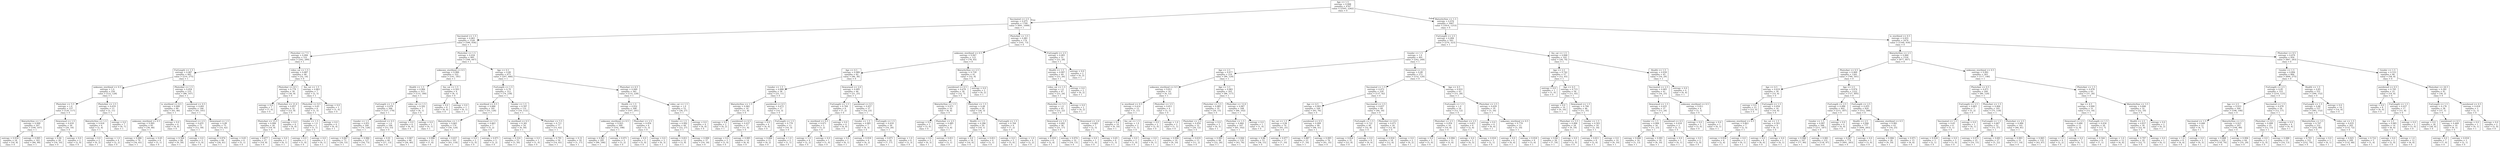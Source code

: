 digraph Tree {
node [shape=box] ;
0 [label="Age <= 1.5\nentropy = 0.998\nsamples = 4767\nvalue = [2505, 2262]\nclass = 0"] ;
1 [label="Vaccinated <= 2.5\nentropy = 0.975\nsamples = 1700\nvalue = [691, 1009]\nclass = 1"] ;
0 -> 1 [labeldistance=2.5, labelangle=45, headlabel="True"] ;
2 [label="Vaccinated <= 1.5\nentropy = 0.963\nsamples = 1526\nvalue = [590, 936]\nclass = 1"] ;
1 -> 2 ;
3 [label="PhotoAmt <= 7.5\nentropy = 0.994\nsamples = 531\nvalue = [242, 289]\nclass = 1"] ;
2 -> 3 ;
4 [label="FurLength <= 1.5\nentropy = 0.987\nsamples = 485\nvalue = [210, 275]\nclass = 1"] ;
3 -> 4 ;
5 [label="unknown_sterilized <= 0.5\nentropy = 1.0\nsamples = 250\nvalue = [122, 128]\nclass = 1"] ;
4 -> 5 ;
6 [label="PhotoAmt <= 5.5\nentropy = 1.0\nsamples = 237\nvalue = [120, 117]\nclass = 0"] ;
5 -> 6 ;
7 [label="MaturitySize <= 1.5\nentropy = 0.999\nsamples = 207\nvalue = [100, 107]\nclass = 1"] ;
6 -> 7 ;
8 [label="entropy = 0.918\nsamples = 24\nvalue = [16, 8]\nclass = 0"] ;
7 -> 8 ;
9 [label="entropy = 0.995\nsamples = 183\nvalue = [84, 99]\nclass = 1"] ;
7 -> 9 ;
10 [label="Dewormed <= 1.5\nentropy = 0.918\nsamples = 30\nvalue = [20, 10]\nclass = 0"] ;
6 -> 10 ;
11 [label="entropy = 0.94\nsamples = 28\nvalue = [18, 10]\nclass = 0"] ;
10 -> 11 ;
12 [label="entropy = 0.0\nsamples = 2\nvalue = [2, 0]\nclass = 0"] ;
10 -> 12 ;
13 [label="PhotoAmt <= 2.5\nentropy = 0.619\nsamples = 13\nvalue = [2, 11]\nclass = 1"] ;
5 -> 13 ;
14 [label="MaturitySize <= 1.5\nentropy = 0.918\nsamples = 6\nvalue = [2, 4]\nclass = 1"] ;
13 -> 14 ;
15 [label="entropy = 0.0\nsamples = 2\nvalue = [0, 2]\nclass = 1"] ;
14 -> 15 ;
16 [label="entropy = 1.0\nsamples = 4\nvalue = [2, 2]\nclass = 0"] ;
14 -> 16 ;
17 [label="entropy = 0.0\nsamples = 7\nvalue = [0, 7]\nclass = 1"] ;
13 -> 17 ;
18 [label="PhotoAmt <= 1.5\nentropy = 0.954\nsamples = 235\nvalue = [88, 147]\nclass = 1"] ;
4 -> 18 ;
19 [label="is_sterilized <= 0.5\nentropy = 0.999\nsamples = 89\nvalue = [43, 46]\nclass = 1"] ;
18 -> 19 ;
20 [label="unknown_sterilized <= 0.5\nentropy = 0.995\nsamples = 85\nvalue = [39, 46]\nclass = 1"] ;
19 -> 20 ;
21 [label="entropy = 0.986\nsamples = 79\nvalue = [34, 45]\nclass = 1"] ;
20 -> 21 ;
22 [label="entropy = 0.65\nsamples = 6\nvalue = [5, 1]\nclass = 0"] ;
20 -> 22 ;
23 [label="entropy = 0.0\nsamples = 4\nvalue = [4, 0]\nclass = 0"] ;
19 -> 23 ;
24 [label="purebreed <= 0.5\nentropy = 0.891\nsamples = 146\nvalue = [45, 101]\nclass = 1"] ;
18 -> 24 ;
25 [label="Dewormed <= 2.5\nentropy = 0.655\nsamples = 71\nvalue = [12, 59]\nclass = 1"] ;
24 -> 25 ;
26 [label="entropy = 0.564\nsamples = 68\nvalue = [9, 59]\nclass = 1"] ;
25 -> 26 ;
27 [label="entropy = 0.0\nsamples = 3\nvalue = [3, 0]\nclass = 0"] ;
25 -> 27 ;
28 [label="Dewormed <= 1.5\nentropy = 0.99\nsamples = 75\nvalue = [33, 42]\nclass = 1"] ;
24 -> 28 ;
29 [label="entropy = 0.974\nsamples = 69\nvalue = [28, 41]\nclass = 1"] ;
28 -> 29 ;
30 [label="entropy = 0.65\nsamples = 6\nvalue = [5, 1]\nclass = 0"] ;
28 -> 30 ;
31 [label="video_cat <= 1.5\nentropy = 0.887\nsamples = 46\nvalue = [32, 14]\nclass = 0"] ;
3 -> 31 ;
32 [label="PhotoAmt <= 8.5\nentropy = 0.779\nsamples = 39\nvalue = [30, 9]\nclass = 0"] ;
31 -> 32 ;
33 [label="entropy = 0.0\nsamples = 7\nvalue = [7, 0]\nclass = 0"] ;
32 -> 33 ;
34 [label="PhotoAmt <= 21.0\nentropy = 0.857\nsamples = 32\nvalue = [23, 9]\nclass = 0"] ;
32 -> 34 ;
35 [label="PhotoAmt <= 15.5\nentropy = 0.906\nsamples = 28\nvalue = [19, 9]\nclass = 0"] ;
34 -> 35 ;
36 [label="entropy = 0.877\nsamples = 27\nvalue = [19, 8]\nclass = 0"] ;
35 -> 36 ;
37 [label="entropy = 0.0\nsamples = 1\nvalue = [0, 1]\nclass = 1"] ;
35 -> 37 ;
38 [label="entropy = 0.0\nsamples = 4\nvalue = [4, 0]\nclass = 0"] ;
34 -> 38 ;
39 [label="fee_cat <= 1.5\nentropy = 0.863\nsamples = 7\nvalue = [2, 5]\nclass = 1"] ;
31 -> 39 ;
40 [label="PhotoAmt <= 9.5\nentropy = 0.65\nsamples = 6\nvalue = [1, 5]\nclass = 1"] ;
39 -> 40 ;
41 [label="Gender <= 1.5\nentropy = 1.0\nsamples = 2\nvalue = [1, 1]\nclass = 0"] ;
40 -> 41 ;
42 [label="entropy = 0.0\nsamples = 1\nvalue = [1, 0]\nclass = 0"] ;
41 -> 42 ;
43 [label="entropy = 0.0\nsamples = 1\nvalue = [0, 1]\nclass = 1"] ;
41 -> 43 ;
44 [label="entropy = 0.0\nsamples = 4\nvalue = [0, 4]\nclass = 1"] ;
40 -> 44 ;
45 [label="entropy = 0.0\nsamples = 1\nvalue = [1, 0]\nclass = 0"] ;
39 -> 45 ;
46 [label="PhotoAmt <= 1.5\nentropy = 0.934\nsamples = 995\nvalue = [348, 647]\nclass = 1"] ;
2 -> 46 ;
47 [label="unknown_sterilized <= 0.5\nentropy = 0.989\nsamples = 322\nvalue = [141, 181]\nclass = 1"] ;
46 -> 47 ;
48 [label="Health <= 1.5\nentropy = 0.984\nsamples = 313\nvalue = [133, 180]\nclass = 1"] ;
47 -> 48 ;
49 [label="FurLength <= 1.5\nentropy = 0.979\nsamples = 306\nvalue = [127, 179]\nclass = 1"] ;
48 -> 49 ;
50 [label="Gender <= 1.5\nentropy = 0.951\nsamples = 200\nvalue = [74, 126]\nclass = 1"] ;
49 -> 50 ;
51 [label="entropy = 0.847\nsamples = 73\nvalue = [20, 53]\nclass = 1"] ;
50 -> 51 ;
52 [label="entropy = 0.984\nsamples = 127\nvalue = [54, 73]\nclass = 1"] ;
50 -> 52 ;
53 [label="purebreed <= 0.5\nentropy = 1.0\nsamples = 106\nvalue = [53, 53]\nclass = 0"] ;
49 -> 53 ;
54 [label="entropy = 0.91\nsamples = 40\nvalue = [27, 13]\nclass = 0"] ;
53 -> 54 ;
55 [label="entropy = 0.967\nsamples = 66\nvalue = [26, 40]\nclass = 1"] ;
53 -> 55 ;
56 [label="video_cat <= 1.5\nentropy = 0.592\nsamples = 7\nvalue = [6, 1]\nclass = 0"] ;
48 -> 56 ;
57 [label="entropy = 0.0\nsamples = 6\nvalue = [6, 0]\nclass = 0"] ;
56 -> 57 ;
58 [label="entropy = 0.0\nsamples = 1\nvalue = [0, 1]\nclass = 1"] ;
56 -> 58 ;
59 [label="fee_cat <= 1.5\nentropy = 0.503\nsamples = 9\nvalue = [8, 1]\nclass = 0"] ;
47 -> 59 ;
60 [label="entropy = 0.0\nsamples = 8\nvalue = [8, 0]\nclass = 0"] ;
59 -> 60 ;
61 [label="entropy = 0.0\nsamples = 1\nvalue = [0, 1]\nclass = 1"] ;
59 -> 61 ;
62 [label="Age <= 0.5\nentropy = 0.89\nsamples = 673\nvalue = [207, 466]\nclass = 1"] ;
46 -> 62 ;
63 [label="FurLength <= 1.5\nentropy = 0.79\nsamples = 312\nvalue = [74, 238]\nclass = 1"] ;
62 -> 63 ;
64 [label="is_sterilized <= 0.5\nentropy = 0.886\nsamples = 181\nvalue = [55, 126]\nclass = 1"] ;
63 -> 64 ;
65 [label="MaturitySize <= 1.5\nentropy = 0.865\nsamples = 174\nvalue = [50, 124]\nclass = 1"] ;
64 -> 65 ;
66 [label="entropy = 0.996\nsamples = 13\nvalue = [7, 6]\nclass = 0"] ;
65 -> 66 ;
67 [label="entropy = 0.837\nsamples = 161\nvalue = [43, 118]\nclass = 1"] ;
65 -> 67 ;
68 [label="Dewormed <= 1.5\nentropy = 0.863\nsamples = 7\nvalue = [5, 2]\nclass = 0"] ;
64 -> 68 ;
69 [label="entropy = 0.0\nsamples = 2\nvalue = [2, 0]\nclass = 0"] ;
68 -> 69 ;
70 [label="entropy = 0.971\nsamples = 5\nvalue = [3, 2]\nclass = 0"] ;
68 -> 70 ;
71 [label="Gender <= 1.5\nentropy = 0.597\nsamples = 131\nvalue = [19, 112]\nclass = 1"] ;
63 -> 71 ;
72 [label="is_sterilized <= 0.5\nentropy = 0.381\nsamples = 54\nvalue = [4, 50]\nclass = 1"] ;
71 -> 72 ;
73 [label="entropy = 0.314\nsamples = 53\nvalue = [3, 50]\nclass = 1"] ;
72 -> 73 ;
74 [label="entropy = 0.0\nsamples = 1\nvalue = [1, 0]\nclass = 0"] ;
72 -> 74 ;
75 [label="PhotoAmt <= 5.5\nentropy = 0.711\nsamples = 77\nvalue = [15, 62]\nclass = 1"] ;
71 -> 75 ;
76 [label="entropy = 0.791\nsamples = 59\nvalue = [14, 45]\nclass = 1"] ;
75 -> 76 ;
77 [label="entropy = 0.31\nsamples = 18\nvalue = [1, 17]\nclass = 1"] ;
75 -> 77 ;
78 [label="PhotoAmt <= 6.5\nentropy = 0.949\nsamples = 361\nvalue = [133, 228]\nclass = 1"] ;
62 -> 78 ;
79 [label="Health <= 1.5\nentropy = 0.932\nsamples = 308\nvalue = [107, 201]\nclass = 1"] ;
78 -> 79 ;
80 [label="unknown_sterilized <= 0.5\nentropy = 0.925\nsamples = 300\nvalue = [102, 198]\nclass = 1"] ;
79 -> 80 ;
81 [label="entropy = 0.921\nsamples = 295\nvalue = [99, 196]\nclass = 1"] ;
80 -> 81 ;
82 [label="entropy = 0.971\nsamples = 5\nvalue = [3, 2]\nclass = 0"] ;
80 -> 82 ;
83 [label="PhotoAmt <= 2.5\nentropy = 0.954\nsamples = 8\nvalue = [5, 3]\nclass = 0"] ;
79 -> 83 ;
84 [label="entropy = 0.0\nsamples = 5\nvalue = [5, 0]\nclass = 0"] ;
83 -> 84 ;
85 [label="entropy = 0.0\nsamples = 3\nvalue = [0, 3]\nclass = 1"] ;
83 -> 85 ;
86 [label="video_cat <= 1.5\nentropy = 1.0\nsamples = 53\nvalue = [26, 27]\nclass = 1"] ;
78 -> 86 ;
87 [label="Gender <= 1.5\nentropy = 0.992\nsamples = 49\nvalue = [22, 27]\nclass = 1"] ;
86 -> 87 ;
88 [label="entropy = 0.811\nsamples = 12\nvalue = [3, 9]\nclass = 1"] ;
87 -> 88 ;
89 [label="entropy = 0.999\nsamples = 37\nvalue = [19, 18]\nclass = 0"] ;
87 -> 89 ;
90 [label="entropy = 0.0\nsamples = 4\nvalue = [4, 0]\nclass = 0"] ;
86 -> 90 ;
91 [label="PhotoAmt <= 3.5\nentropy = 0.981\nsamples = 174\nvalue = [101, 73]\nclass = 0"] ;
1 -> 91 ;
92 [label="unknown_sterilized <= 0.5\nentropy = 0.947\nsamples = 123\nvalue = [78, 45]\nclass = 0"] ;
91 -> 92 ;
93 [label="Age <= 0.5\nentropy = 0.989\nsamples = 82\nvalue = [46, 36]\nclass = 0"] ;
92 -> 93 ;
94 [label="Gender <= 1.5\nentropy = 0.888\nsamples = 36\nvalue = [25, 11]\nclass = 0"] ;
93 -> 94 ;
95 [label="MaturitySize <= 1.5\nentropy = 0.982\nsamples = 19\nvalue = [11, 8]\nclass = 0"] ;
94 -> 95 ;
96 [label="entropy = 0.0\nsamples = 2\nvalue = [0, 2]\nclass = 1"] ;
95 -> 96 ;
97 [label="purebreed <= 0.5\nentropy = 0.937\nsamples = 17\nvalue = [11, 6]\nclass = 0"] ;
95 -> 97 ;
98 [label="entropy = 0.0\nsamples = 3\nvalue = [3, 0]\nclass = 0"] ;
97 -> 98 ;
99 [label="entropy = 0.985\nsamples = 14\nvalue = [8, 6]\nclass = 0"] ;
97 -> 99 ;
100 [label="purebreed <= 0.5\nentropy = 0.672\nsamples = 17\nvalue = [14, 3]\nclass = 0"] ;
94 -> 100 ;
101 [label="entropy = 0.0\nsamples = 4\nvalue = [4, 0]\nclass = 0"] ;
100 -> 101 ;
102 [label="FurLength <= 1.5\nentropy = 0.779\nsamples = 13\nvalue = [10, 3]\nclass = 0"] ;
100 -> 102 ;
103 [label="entropy = 0.684\nsamples = 11\nvalue = [9, 2]\nclass = 0"] ;
102 -> 103 ;
104 [label="entropy = 1.0\nsamples = 2\nvalue = [1, 1]\nclass = 0"] ;
102 -> 104 ;
105 [label="Dewormed <= 2.0\nentropy = 0.995\nsamples = 46\nvalue = [21, 25]\nclass = 1"] ;
93 -> 105 ;
106 [label="FurLength <= 1.5\nentropy = 0.764\nsamples = 9\nvalue = [7, 2]\nclass = 0"] ;
105 -> 106 ;
107 [label="is_sterilized <= 0.5\nentropy = 0.971\nsamples = 5\nvalue = [3, 2]\nclass = 0"] ;
106 -> 107 ;
108 [label="entropy = 1.0\nsamples = 4\nvalue = [2, 2]\nclass = 0"] ;
107 -> 108 ;
109 [label="entropy = 0.0\nsamples = 1\nvalue = [1, 0]\nclass = 0"] ;
107 -> 109 ;
110 [label="entropy = 0.0\nsamples = 4\nvalue = [4, 0]\nclass = 0"] ;
106 -> 110 ;
111 [label="purebreed <= 0.5\nentropy = 0.957\nsamples = 37\nvalue = [14, 23]\nclass = 1"] ;
105 -> 111 ;
112 [label="Gender <= 1.5\nentropy = 0.985\nsamples = 7\nvalue = [4, 3]\nclass = 0"] ;
111 -> 112 ;
113 [label="entropy = 0.0\nsamples = 1\nvalue = [0, 1]\nclass = 1"] ;
112 -> 113 ;
114 [label="entropy = 0.918\nsamples = 6\nvalue = [4, 2]\nclass = 0"] ;
112 -> 114 ;
115 [label="FurLength <= 1.5\nentropy = 0.918\nsamples = 30\nvalue = [10, 20]\nclass = 1"] ;
111 -> 115 ;
116 [label="entropy = 0.871\nsamples = 24\nvalue = [7, 17]\nclass = 1"] ;
115 -> 116 ;
117 [label="entropy = 1.0\nsamples = 6\nvalue = [3, 3]\nclass = 0"] ;
115 -> 117 ;
118 [label="MaturitySize <= 2.5\nentropy = 0.759\nsamples = 41\nvalue = [32, 9]\nclass = 0"] ;
92 -> 118 ;
119 [label="purebreed <= 0.5\nentropy = 0.679\nsamples = 39\nvalue = [32, 7]\nclass = 0"] ;
118 -> 119 ;
120 [label="MaturitySize <= 1.5\nentropy = 0.971\nsamples = 10\nvalue = [6, 4]\nclass = 0"] ;
119 -> 120 ;
121 [label="entropy = 0.0\nsamples = 3\nvalue = [3, 0]\nclass = 0"] ;
120 -> 121 ;
122 [label="PhotoAmt <= 2.5\nentropy = 0.985\nsamples = 7\nvalue = [3, 4]\nclass = 1"] ;
120 -> 122 ;
123 [label="entropy = 0.0\nsamples = 3\nvalue = [0, 3]\nclass = 1"] ;
122 -> 123 ;
124 [label="entropy = 0.811\nsamples = 4\nvalue = [3, 1]\nclass = 0"] ;
122 -> 124 ;
125 [label="PhotoAmt <= 1.5\nentropy = 0.48\nsamples = 29\nvalue = [26, 3]\nclass = 0"] ;
119 -> 125 ;
126 [label="Health <= 1.5\nentropy = 0.286\nsamples = 20\nvalue = [19, 1]\nclass = 0"] ;
125 -> 126 ;
127 [label="entropy = 0.0\nsamples = 16\nvalue = [16, 0]\nclass = 0"] ;
126 -> 127 ;
128 [label="entropy = 0.811\nsamples = 4\nvalue = [3, 1]\nclass = 0"] ;
126 -> 128 ;
129 [label="FurLength <= 1.5\nentropy = 0.764\nsamples = 9\nvalue = [7, 2]\nclass = 0"] ;
125 -> 129 ;
130 [label="entropy = 0.0\nsamples = 5\nvalue = [5, 0]\nclass = 0"] ;
129 -> 130 ;
131 [label="entropy = 1.0\nsamples = 4\nvalue = [2, 2]\nclass = 0"] ;
129 -> 131 ;
132 [label="entropy = 0.0\nsamples = 2\nvalue = [0, 2]\nclass = 1"] ;
118 -> 132 ;
133 [label="FurLength <= 2.5\nentropy = 0.993\nsamples = 51\nvalue = [23, 28]\nclass = 1"] ;
91 -> 133 ;
134 [label="Health <= 1.5\nentropy = 0.997\nsamples = 49\nvalue = [23, 26]\nclass = 1"] ;
133 -> 134 ;
135 [label="video_cat <= 1.5\nentropy = 1.0\nsamples = 47\nvalue = [23, 24]\nclass = 1"] ;
134 -> 135 ;
136 [label="PhotoAmt <= 5.5\nentropy = 1.0\nsamples = 45\nvalue = [23, 22]\nclass = 0"] ;
135 -> 136 ;
137 [label="Dewormed <= 1.5\nentropy = 0.992\nsamples = 38\nvalue = [21, 17]\nclass = 0"] ;
136 -> 137 ;
138 [label="entropy = 0.918\nsamples = 6\nvalue = [2, 4]\nclass = 1"] ;
137 -> 138 ;
139 [label="entropy = 0.974\nsamples = 32\nvalue = [19, 13]\nclass = 0"] ;
137 -> 139 ;
140 [label="Dewormed <= 2.0\nentropy = 0.863\nsamples = 7\nvalue = [2, 5]\nclass = 1"] ;
136 -> 140 ;
141 [label="entropy = 0.0\nsamples = 1\nvalue = [1, 0]\nclass = 0"] ;
140 -> 141 ;
142 [label="entropy = 0.65\nsamples = 6\nvalue = [1, 5]\nclass = 1"] ;
140 -> 142 ;
143 [label="entropy = 0.0\nsamples = 2\nvalue = [0, 2]\nclass = 1"] ;
135 -> 143 ;
144 [label="entropy = 0.0\nsamples = 2\nvalue = [0, 2]\nclass = 1"] ;
134 -> 144 ;
145 [label="entropy = 0.0\nsamples = 2\nvalue = [0, 2]\nclass = 1"] ;
133 -> 145 ;
146 [label="MaturitySize <= 1.5\nentropy = 0.976\nsamples = 3067\nvalue = [1814, 1253]\nclass = 0"] ;
0 -> 146 [labeldistance=2.5, labelangle=-45, headlabel="False"] ;
147 [label="FurLength <= 2.5\nentropy = 0.994\nsamples = 593\nvalue = [270, 323]\nclass = 1"] ;
146 -> 147 ;
148 [label="Gender <= 1.5\nentropy = 1.0\nsamples = 491\nvalue = [242, 249]\nclass = 1"] ;
147 -> 148 ;
149 [label="Age <= 2.5\nentropy = 0.977\nsamples = 219\nvalue = [90, 129]\nclass = 1"] ;
148 -> 149 ;
150 [label="unknown_sterilized <= 0.5\nentropy = 0.811\nsamples = 16\nvalue = [4, 12]\nclass = 1"] ;
149 -> 150 ;
151 [label="is_sterilized <= 0.5\nentropy = 0.414\nsamples = 12\nvalue = [1, 11]\nclass = 1"] ;
150 -> 151 ;
152 [label="entropy = 0.0\nsamples = 10\nvalue = [0, 10]\nclass = 1"] ;
151 -> 152 ;
153 [label="fee_cat <= 1.5\nentropy = 1.0\nsamples = 2\nvalue = [1, 1]\nclass = 0"] ;
151 -> 153 ;
154 [label="entropy = 0.0\nsamples = 1\nvalue = [1, 0]\nclass = 0"] ;
153 -> 154 ;
155 [label="entropy = 0.0\nsamples = 1\nvalue = [0, 1]\nclass = 1"] ;
153 -> 155 ;
156 [label="PhotoAmt <= 3.5\nentropy = 0.811\nsamples = 4\nvalue = [3, 1]\nclass = 0"] ;
150 -> 156 ;
157 [label="entropy = 0.0\nsamples = 2\nvalue = [2, 0]\nclass = 0"] ;
156 -> 157 ;
158 [label="entropy = 1.0\nsamples = 2\nvalue = [1, 1]\nclass = 0"] ;
156 -> 158 ;
159 [label="Age <= 3.5\nentropy = 0.983\nsamples = 203\nvalue = [86, 117]\nclass = 1"] ;
149 -> 159 ;
160 [label="PhotoAmt <= 5.5\nentropy = 0.985\nsamples = 35\nvalue = [20, 15]\nclass = 0"] ;
159 -> 160 ;
161 [label="PhotoAmt <= 2.5\nentropy = 0.954\nsamples = 32\nvalue = [20, 12]\nclass = 0"] ;
160 -> 161 ;
162 [label="entropy = 0.998\nsamples = 19\nvalue = [9, 10]\nclass = 1"] ;
161 -> 162 ;
163 [label="entropy = 0.619\nsamples = 13\nvalue = [11, 2]\nclass = 0"] ;
161 -> 163 ;
164 [label="entropy = 0.0\nsamples = 3\nvalue = [0, 3]\nclass = 1"] ;
160 -> 164 ;
165 [label="PhotoAmt <= 12.0\nentropy = 0.967\nsamples = 168\nvalue = [66, 102]\nclass = 1"] ;
159 -> 165 ;
166 [label="PhotoAmt <= 1.5\nentropy = 0.964\nsamples = 167\nvalue = [65, 102]\nclass = 1"] ;
165 -> 166 ;
167 [label="entropy = 0.995\nsamples = 48\nvalue = [22, 26]\nclass = 1"] ;
166 -> 167 ;
168 [label="entropy = 0.944\nsamples = 119\nvalue = [43, 76]\nclass = 1"] ;
166 -> 168 ;
169 [label="entropy = 0.0\nsamples = 1\nvalue = [1, 0]\nclass = 0"] ;
165 -> 169 ;
170 [label="Dewormed <= 2.5\nentropy = 0.99\nsamples = 272\nvalue = [152, 120]\nclass = 0"] ;
148 -> 170 ;
171 [label="Vaccinated <= 1.5\nentropy = 0.972\nsamples = 229\nvalue = [137, 92]\nclass = 0"] ;
170 -> 171 ;
172 [label="Age <= 4.5\nentropy = 0.993\nsamples = 169\nvalue = [93, 76]\nclass = 0"] ;
171 -> 172 ;
173 [label="fee_cat <= 1.5\nentropy = 0.94\nsamples = 70\nvalue = [45, 25]\nclass = 0"] ;
172 -> 173 ;
174 [label="entropy = 0.86\nsamples = 53\nvalue = [38, 15]\nclass = 0"] ;
173 -> 174 ;
175 [label="entropy = 0.977\nsamples = 17\nvalue = [7, 10]\nclass = 1"] ;
173 -> 175 ;
176 [label="purebreed <= 0.5\nentropy = 0.999\nsamples = 99\nvalue = [48, 51]\nclass = 1"] ;
172 -> 176 ;
177 [label="entropy = 0.887\nsamples = 23\nvalue = [7, 16]\nclass = 1"] ;
176 -> 177 ;
178 [label="entropy = 0.995\nsamples = 76\nvalue = [41, 35]\nclass = 0"] ;
176 -> 178 ;
179 [label="Vaccinated <= 2.5\nentropy = 0.837\nsamples = 60\nvalue = [44, 16]\nclass = 0"] ;
171 -> 179 ;
180 [label="FurLength <= 1.5\nentropy = 0.722\nsamples = 40\nvalue = [32, 8]\nclass = 0"] ;
179 -> 180 ;
181 [label="entropy = 0.824\nsamples = 31\nvalue = [23, 8]\nclass = 0"] ;
180 -> 181 ;
182 [label="entropy = 0.0\nsamples = 9\nvalue = [9, 0]\nclass = 0"] ;
180 -> 182 ;
183 [label="PhotoAmt <= 6.0\nentropy = 0.971\nsamples = 20\nvalue = [12, 8]\nclass = 0"] ;
179 -> 183 ;
184 [label="entropy = 0.918\nsamples = 18\nvalue = [12, 6]\nclass = 0"] ;
183 -> 184 ;
185 [label="entropy = 0.0\nsamples = 2\nvalue = [0, 2]\nclass = 1"] ;
183 -> 185 ;
186 [label="Age <= 4.5\nentropy = 0.933\nsamples = 43\nvalue = [15, 28]\nclass = 1"] ;
170 -> 186 ;
187 [label="FurLength <= 1.5\nentropy = 1.0\nsamples = 24\nvalue = [12, 12]\nclass = 0"] ;
186 -> 187 ;
188 [label="PhotoAmt <= 2.5\nentropy = 0.954\nsamples = 16\nvalue = [10, 6]\nclass = 0"] ;
187 -> 188 ;
189 [label="entropy = 0.0\nsamples = 5\nvalue = [5, 0]\nclass = 0"] ;
188 -> 189 ;
190 [label="entropy = 0.994\nsamples = 11\nvalue = [5, 6]\nclass = 1"] ;
188 -> 190 ;
191 [label="PhotoAmt <= 2.5\nentropy = 0.811\nsamples = 8\nvalue = [2, 6]\nclass = 1"] ;
187 -> 191 ;
192 [label="entropy = 0.0\nsamples = 5\nvalue = [0, 5]\nclass = 1"] ;
191 -> 192 ;
193 [label="entropy = 0.918\nsamples = 3\nvalue = [2, 1]\nclass = 0"] ;
191 -> 193 ;
194 [label="PhotoAmt <= 2.5\nentropy = 0.629\nsamples = 19\nvalue = [3, 16]\nclass = 1"] ;
186 -> 194 ;
195 [label="entropy = 0.0\nsamples = 6\nvalue = [0, 6]\nclass = 1"] ;
194 -> 195 ;
196 [label="unknown_sterilized <= 0.5\nentropy = 0.779\nsamples = 13\nvalue = [3, 10]\nclass = 1"] ;
194 -> 196 ;
197 [label="entropy = 0.0\nsamples = 4\nvalue = [0, 4]\nclass = 1"] ;
196 -> 197 ;
198 [label="entropy = 0.918\nsamples = 9\nvalue = [3, 6]\nclass = 1"] ;
196 -> 198 ;
199 [label="fee_cat <= 1.5\nentropy = 0.848\nsamples = 102\nvalue = [28, 74]\nclass = 1"] ;
147 -> 199 ;
200 [label="Age <= 2.5\nentropy = 0.742\nsamples = 57\nvalue = [12, 45]\nclass = 1"] ;
199 -> 200 ;
201 [label="entropy = 0.0\nsamples = 1\nvalue = [1, 0]\nclass = 0"] ;
200 -> 201 ;
202 [label="Age <= 4.5\nentropy = 0.715\nsamples = 56\nvalue = [11, 45]\nclass = 1"] ;
200 -> 202 ;
203 [label="entropy = 0.0\nsamples = 10\nvalue = [0, 10]\nclass = 1"] ;
202 -> 203 ;
204 [label="Dewormed <= 1.5\nentropy = 0.794\nsamples = 46\nvalue = [11, 35]\nclass = 1"] ;
202 -> 204 ;
205 [label="PhotoAmt <= 5.5\nentropy = 0.906\nsamples = 28\nvalue = [9, 19]\nclass = 1"] ;
204 -> 205 ;
206 [label="entropy = 0.84\nsamples = 26\nvalue = [7, 19]\nclass = 1"] ;
205 -> 206 ;
207 [label="entropy = 0.0\nsamples = 2\nvalue = [2, 0]\nclass = 0"] ;
205 -> 207 ;
208 [label="Gender <= 1.5\nentropy = 0.503\nsamples = 18\nvalue = [2, 16]\nclass = 1"] ;
204 -> 208 ;
209 [label="entropy = 0.811\nsamples = 8\nvalue = [2, 6]\nclass = 1"] ;
208 -> 209 ;
210 [label="entropy = 0.0\nsamples = 10\nvalue = [0, 10]\nclass = 1"] ;
208 -> 210 ;
211 [label="Health <= 1.5\nentropy = 0.939\nsamples = 45\nvalue = [16, 29]\nclass = 1"] ;
199 -> 211 ;
212 [label="Vaccinated <= 2.5\nentropy = 0.965\nsamples = 41\nvalue = [16, 25]\nclass = 1"] ;
211 -> 212 ;
213 [label="Dewormed <= 1.5\nentropy = 0.935\nsamples = 37\nvalue = [13, 24]\nclass = 1"] ;
212 -> 213 ;
214 [label="Gender <= 1.5\nentropy = 0.908\nsamples = 34\nvalue = [11, 23]\nclass = 1"] ;
213 -> 214 ;
215 [label="entropy = 0.696\nsamples = 16\nvalue = [3, 13]\nclass = 1"] ;
214 -> 215 ;
216 [label="entropy = 0.991\nsamples = 18\nvalue = [8, 10]\nclass = 1"] ;
214 -> 216 ;
217 [label="purebreed <= 0.5\nentropy = 0.918\nsamples = 3\nvalue = [2, 1]\nclass = 0"] ;
213 -> 217 ;
218 [label="entropy = 0.0\nsamples = 1\nvalue = [0, 1]\nclass = 1"] ;
217 -> 218 ;
219 [label="entropy = 0.0\nsamples = 2\nvalue = [2, 0]\nclass = 0"] ;
217 -> 219 ;
220 [label="unknown_sterilized <= 0.5\nentropy = 0.811\nsamples = 4\nvalue = [3, 1]\nclass = 0"] ;
212 -> 220 ;
221 [label="entropy = 0.0\nsamples = 3\nvalue = [3, 0]\nclass = 0"] ;
220 -> 221 ;
222 [label="entropy = 0.0\nsamples = 1\nvalue = [0, 1]\nclass = 1"] ;
220 -> 222 ;
223 [label="entropy = 0.0\nsamples = 4\nvalue = [0, 4]\nclass = 1"] ;
211 -> 223 ;
224 [label="is_sterilized <= 0.5\nentropy = 0.955\nsamples = 2474\nvalue = [1544, 930]\nclass = 0"] ;
146 -> 224 ;
225 [label="MaturitySize <= 2.5\nentropy = 0.984\nsamples = 1524\nvalue = [877, 647]\nclass = 0"] ;
224 -> 225 ;
226 [label="PhotoAmt <= 0.5\nentropy = 0.969\nsamples = 1261\nvalue = [760, 501]\nclass = 0"] ;
225 -> 226 ;
227 [label="Age <= 4.5\nentropy = 0.619\nsamples = 39\nvalue = [33, 6]\nclass = 0"] ;
226 -> 227 ;
228 [label="entropy = 0.0\nsamples = 23\nvalue = [23, 0]\nclass = 0"] ;
227 -> 228 ;
229 [label="FurLength <= 1.5\nentropy = 0.954\nsamples = 16\nvalue = [10, 6]\nclass = 0"] ;
227 -> 229 ;
230 [label="unknown_sterilized <= 0.5\nentropy = 0.863\nsamples = 7\nvalue = [2, 5]\nclass = 1"] ;
229 -> 230 ;
231 [label="entropy = 0.918\nsamples = 6\nvalue = [2, 4]\nclass = 1"] ;
230 -> 231 ;
232 [label="entropy = 0.0\nsamples = 1\nvalue = [0, 1]\nclass = 1"] ;
230 -> 232 ;
233 [label="fee_cat <= 1.5\nentropy = 0.503\nsamples = 9\nvalue = [8, 1]\nclass = 0"] ;
229 -> 233 ;
234 [label="entropy = 0.0\nsamples = 8\nvalue = [8, 0]\nclass = 0"] ;
233 -> 234 ;
235 [label="entropy = 0.0\nsamples = 1\nvalue = [0, 1]\nclass = 1"] ;
233 -> 235 ;
236 [label="Age <= 2.5\nentropy = 0.974\nsamples = 1222\nvalue = [727, 495]\nclass = 0"] ;
226 -> 236 ;
237 [label="FurLength <= 2.5\nentropy = 0.996\nsamples = 402\nvalue = [215, 187]\nclass = 0"] ;
236 -> 237 ;
238 [label="Gender <= 1.5\nentropy = 0.997\nsamples = 398\nvalue = [211, 187]\nclass = 0"] ;
237 -> 238 ;
239 [label="entropy = 0.996\nsamples = 167\nvalue = [77, 90]\nclass = 1"] ;
238 -> 239 ;
240 [label="entropy = 0.981\nsamples = 231\nvalue = [134, 97]\nclass = 0"] ;
238 -> 240 ;
241 [label="entropy = 0.0\nsamples = 4\nvalue = [4, 0]\nclass = 0"] ;
237 -> 241 ;
242 [label="FurLength <= 2.5\nentropy = 0.955\nsamples = 820\nvalue = [512, 308]\nclass = 0"] ;
236 -> 242 ;
243 [label="Health <= 2.5\nentropy = 0.946\nsamples = 777\nvalue = [494, 283]\nclass = 0"] ;
242 -> 243 ;
244 [label="entropy = 0.947\nsamples = 774\nvalue = [491, 283]\nclass = 0"] ;
243 -> 244 ;
245 [label="entropy = 0.0\nsamples = 3\nvalue = [3, 0]\nclass = 0"] ;
243 -> 245 ;
246 [label="unknown_sterilized <= 0.5\nentropy = 0.981\nsamples = 43\nvalue = [18, 25]\nclass = 1"] ;
242 -> 246 ;
247 [label="entropy = 0.906\nsamples = 28\nvalue = [9, 19]\nclass = 1"] ;
246 -> 247 ;
248 [label="entropy = 0.971\nsamples = 15\nvalue = [9, 6]\nclass = 0"] ;
246 -> 248 ;
249 [label="unknown_sterilized <= 0.5\nentropy = 0.991\nsamples = 263\nvalue = [117, 146]\nclass = 1"] ;
225 -> 249 ;
250 [label="PhotoAmt <= 0.5\nentropy = 0.971\nsamples = 200\nvalue = [80, 120]\nclass = 1"] ;
249 -> 250 ;
251 [label="FurLength <= 2.5\nentropy = 0.863\nsamples = 7\nvalue = [5, 2]\nclass = 0"] ;
250 -> 251 ;
252 [label="Vaccinated <= 1.5\nentropy = 0.65\nsamples = 6\nvalue = [5, 1]\nclass = 0"] ;
251 -> 252 ;
253 [label="entropy = 0.918\nsamples = 3\nvalue = [2, 1]\nclass = 0"] ;
252 -> 253 ;
254 [label="entropy = 0.0\nsamples = 3\nvalue = [3, 0]\nclass = 0"] ;
252 -> 254 ;
255 [label="entropy = 0.0\nsamples = 1\nvalue = [0, 1]\nclass = 1"] ;
251 -> 255 ;
256 [label="PhotoAmt <= 1.5\nentropy = 0.964\nsamples = 193\nvalue = [75, 118]\nclass = 1"] ;
250 -> 256 ;
257 [label="FurLength <= 1.5\nentropy = 0.867\nsamples = 52\nvalue = [15, 37]\nclass = 1"] ;
256 -> 257 ;
258 [label="entropy = 0.971\nsamples = 25\nvalue = [10, 15]\nclass = 1"] ;
257 -> 258 ;
259 [label="entropy = 0.691\nsamples = 27\nvalue = [5, 22]\nclass = 1"] ;
257 -> 259 ;
260 [label="PhotoAmt <= 2.5\nentropy = 0.984\nsamples = 141\nvalue = [60, 81]\nclass = 1"] ;
256 -> 260 ;
261 [label="entropy = 0.993\nsamples = 31\nvalue = [17, 14]\nclass = 0"] ;
260 -> 261 ;
262 [label="entropy = 0.965\nsamples = 110\nvalue = [43, 67]\nclass = 1"] ;
260 -> 262 ;
263 [label="PhotoAmt <= 1.5\nentropy = 0.978\nsamples = 63\nvalue = [37, 26]\nclass = 0"] ;
249 -> 263 ;
264 [label="Age <= 4.5\nentropy = 0.999\nsamples = 31\nvalue = [15, 16]\nclass = 1"] ;
263 -> 264 ;
265 [label="Dewormed <= 2.5\nentropy = 0.684\nsamples = 11\nvalue = [2, 9]\nclass = 1"] ;
264 -> 265 ;
266 [label="entropy = 1.0\nsamples = 4\nvalue = [2, 2]\nclass = 0"] ;
265 -> 266 ;
267 [label="entropy = 0.0\nsamples = 7\nvalue = [0, 7]\nclass = 1"] ;
265 -> 267 ;
268 [label="FurLength <= 1.5\nentropy = 0.934\nsamples = 20\nvalue = [13, 7]\nclass = 0"] ;
264 -> 268 ;
269 [label="entropy = 0.544\nsamples = 8\nvalue = [7, 1]\nclass = 0"] ;
268 -> 269 ;
270 [label="entropy = 1.0\nsamples = 12\nvalue = [6, 6]\nclass = 0"] ;
268 -> 270 ;
271 [label="MaturitySize <= 3.5\nentropy = 0.896\nsamples = 32\nvalue = [22, 10]\nclass = 0"] ;
263 -> 271 ;
272 [label="Health <= 2.5\nentropy = 0.837\nsamples = 30\nvalue = [22, 8]\nclass = 0"] ;
271 -> 272 ;
273 [label="entropy = 0.797\nsamples = 29\nvalue = [22, 7]\nclass = 0"] ;
272 -> 273 ;
274 [label="entropy = 0.0\nsamples = 1\nvalue = [0, 1]\nclass = 1"] ;
272 -> 274 ;
275 [label="entropy = 0.0\nsamples = 2\nvalue = [0, 2]\nclass = 1"] ;
271 -> 275 ;
276 [label="PhotoAmt <= 9.5\nentropy = 0.879\nsamples = 950\nvalue = [667, 283]\nclass = 0"] ;
224 -> 276 ;
277 [label="Gender <= 1.5\nentropy = 0.894\nsamples = 884\nvalue = [609, 275]\nclass = 0"] ;
276 -> 277 ;
278 [label="FurLength <= 2.5\nentropy = 0.95\nsamples = 333\nvalue = [210, 123]\nclass = 0"] ;
277 -> 278 ;
279 [label="Age <= 2.5\nentropy = 0.933\nsamples = 304\nvalue = [198, 106]\nclass = 0"] ;
278 -> 279 ;
280 [label="Vaccinated <= 1.5\nentropy = 0.946\nsamples = 11\nvalue = [4, 7]\nclass = 1"] ;
279 -> 280 ;
281 [label="entropy = 1.0\nsamples = 8\nvalue = [4, 4]\nclass = 0"] ;
280 -> 281 ;
282 [label="entropy = 0.0\nsamples = 3\nvalue = [0, 3]\nclass = 1"] ;
280 -> 282 ;
283 [label="MaturitySize <= 2.5\nentropy = 0.923\nsamples = 293\nvalue = [194, 99]\nclass = 0"] ;
279 -> 283 ;
284 [label="entropy = 0.888\nsamples = 229\nvalue = [159, 70]\nclass = 0"] ;
283 -> 284 ;
285 [label="entropy = 0.994\nsamples = 64\nvalue = [35, 29]\nclass = 0"] ;
283 -> 285 ;
286 [label="Vaccinated <= 1.5\nentropy = 0.978\nsamples = 29\nvalue = [12, 17]\nclass = 1"] ;
278 -> 286 ;
287 [label="PhotoAmt <= 0.5\nentropy = 0.999\nsamples = 25\nvalue = [12, 13]\nclass = 1"] ;
286 -> 287 ;
288 [label="entropy = 0.0\nsamples = 2\nvalue = [2, 0]\nclass = 0"] ;
287 -> 288 ;
289 [label="entropy = 0.988\nsamples = 23\nvalue = [10, 13]\nclass = 1"] ;
287 -> 289 ;
290 [label="entropy = 0.0\nsamples = 4\nvalue = [0, 4]\nclass = 1"] ;
286 -> 290 ;
291 [label="Health <= 1.5\nentropy = 0.85\nsamples = 551\nvalue = [399, 152]\nclass = 0"] ;
277 -> 291 ;
292 [label="FurLength <= 1.5\nentropy = 0.86\nsamples = 537\nvalue = [385, 152]\nclass = 0"] ;
291 -> 292 ;
293 [label="MaturitySize <= 3.5\nentropy = 0.797\nsamples = 332\nvalue = [252, 80]\nclass = 0"] ;
292 -> 293 ;
294 [label="entropy = 0.793\nsamples = 331\nvalue = [252, 79]\nclass = 0"] ;
293 -> 294 ;
295 [label="entropy = 0.0\nsamples = 1\nvalue = [0, 1]\nclass = 1"] ;
293 -> 295 ;
296 [label="video_cat <= 1.5\nentropy = 0.935\nsamples = 205\nvalue = [133, 72]\nclass = 0"] ;
292 -> 296 ;
297 [label="entropy = 0.925\nsamples = 200\nvalue = [132, 68]\nclass = 0"] ;
296 -> 297 ;
298 [label="entropy = 0.722\nsamples = 5\nvalue = [1, 4]\nclass = 1"] ;
296 -> 298 ;
299 [label="entropy = 0.0\nsamples = 14\nvalue = [14, 0]\nclass = 0"] ;
291 -> 299 ;
300 [label="Gender <= 1.5\nentropy = 0.533\nsamples = 66\nvalue = [58, 8]\nclass = 0"] ;
276 -> 300 ;
301 [label="purebreed <= 0.5\nentropy = 0.795\nsamples = 25\nvalue = [19, 6]\nclass = 0"] ;
300 -> 301 ;
302 [label="entropy = 0.0\nsamples = 8\nvalue = [8, 0]\nclass = 0"] ;
301 -> 302 ;
303 [label="FurLength <= 1.5\nentropy = 0.937\nsamples = 17\nvalue = [11, 6]\nclass = 0"] ;
301 -> 303 ;
304 [label="Age <= 2.5\nentropy = 0.985\nsamples = 14\nvalue = [8, 6]\nclass = 0"] ;
303 -> 304 ;
305 [label="entropy = 0.0\nsamples = 2\nvalue = [2, 0]\nclass = 0"] ;
304 -> 305 ;
306 [label="entropy = 1.0\nsamples = 12\nvalue = [6, 6]\nclass = 0"] ;
304 -> 306 ;
307 [label="entropy = 0.0\nsamples = 3\nvalue = [3, 0]\nclass = 0"] ;
303 -> 307 ;
308 [label="PhotoAmt <= 24.5\nentropy = 0.281\nsamples = 41\nvalue = [39, 2]\nclass = 0"] ;
300 -> 308 ;
309 [label="FurLength <= 1.5\nentropy = 0.176\nsamples = 38\nvalue = [37, 1]\nclass = 0"] ;
308 -> 309 ;
310 [label="entropy = 0.0\nsamples = 28\nvalue = [28, 0]\nclass = 0"] ;
309 -> 310 ;
311 [label="purebreed <= 0.5\nentropy = 0.469\nsamples = 10\nvalue = [9, 1]\nclass = 0"] ;
309 -> 311 ;
312 [label="entropy = 0.0\nsamples = 7\nvalue = [7, 0]\nclass = 0"] ;
311 -> 312 ;
313 [label="entropy = 0.918\nsamples = 3\nvalue = [2, 1]\nclass = 0"] ;
311 -> 313 ;
314 [label="purebreed <= 0.5\nentropy = 0.918\nsamples = 3\nvalue = [2, 1]\nclass = 0"] ;
308 -> 314 ;
315 [label="entropy = 0.0\nsamples = 1\nvalue = [0, 1]\nclass = 1"] ;
314 -> 315 ;
316 [label="entropy = 0.0\nsamples = 2\nvalue = [2, 0]\nclass = 0"] ;
314 -> 316 ;
}